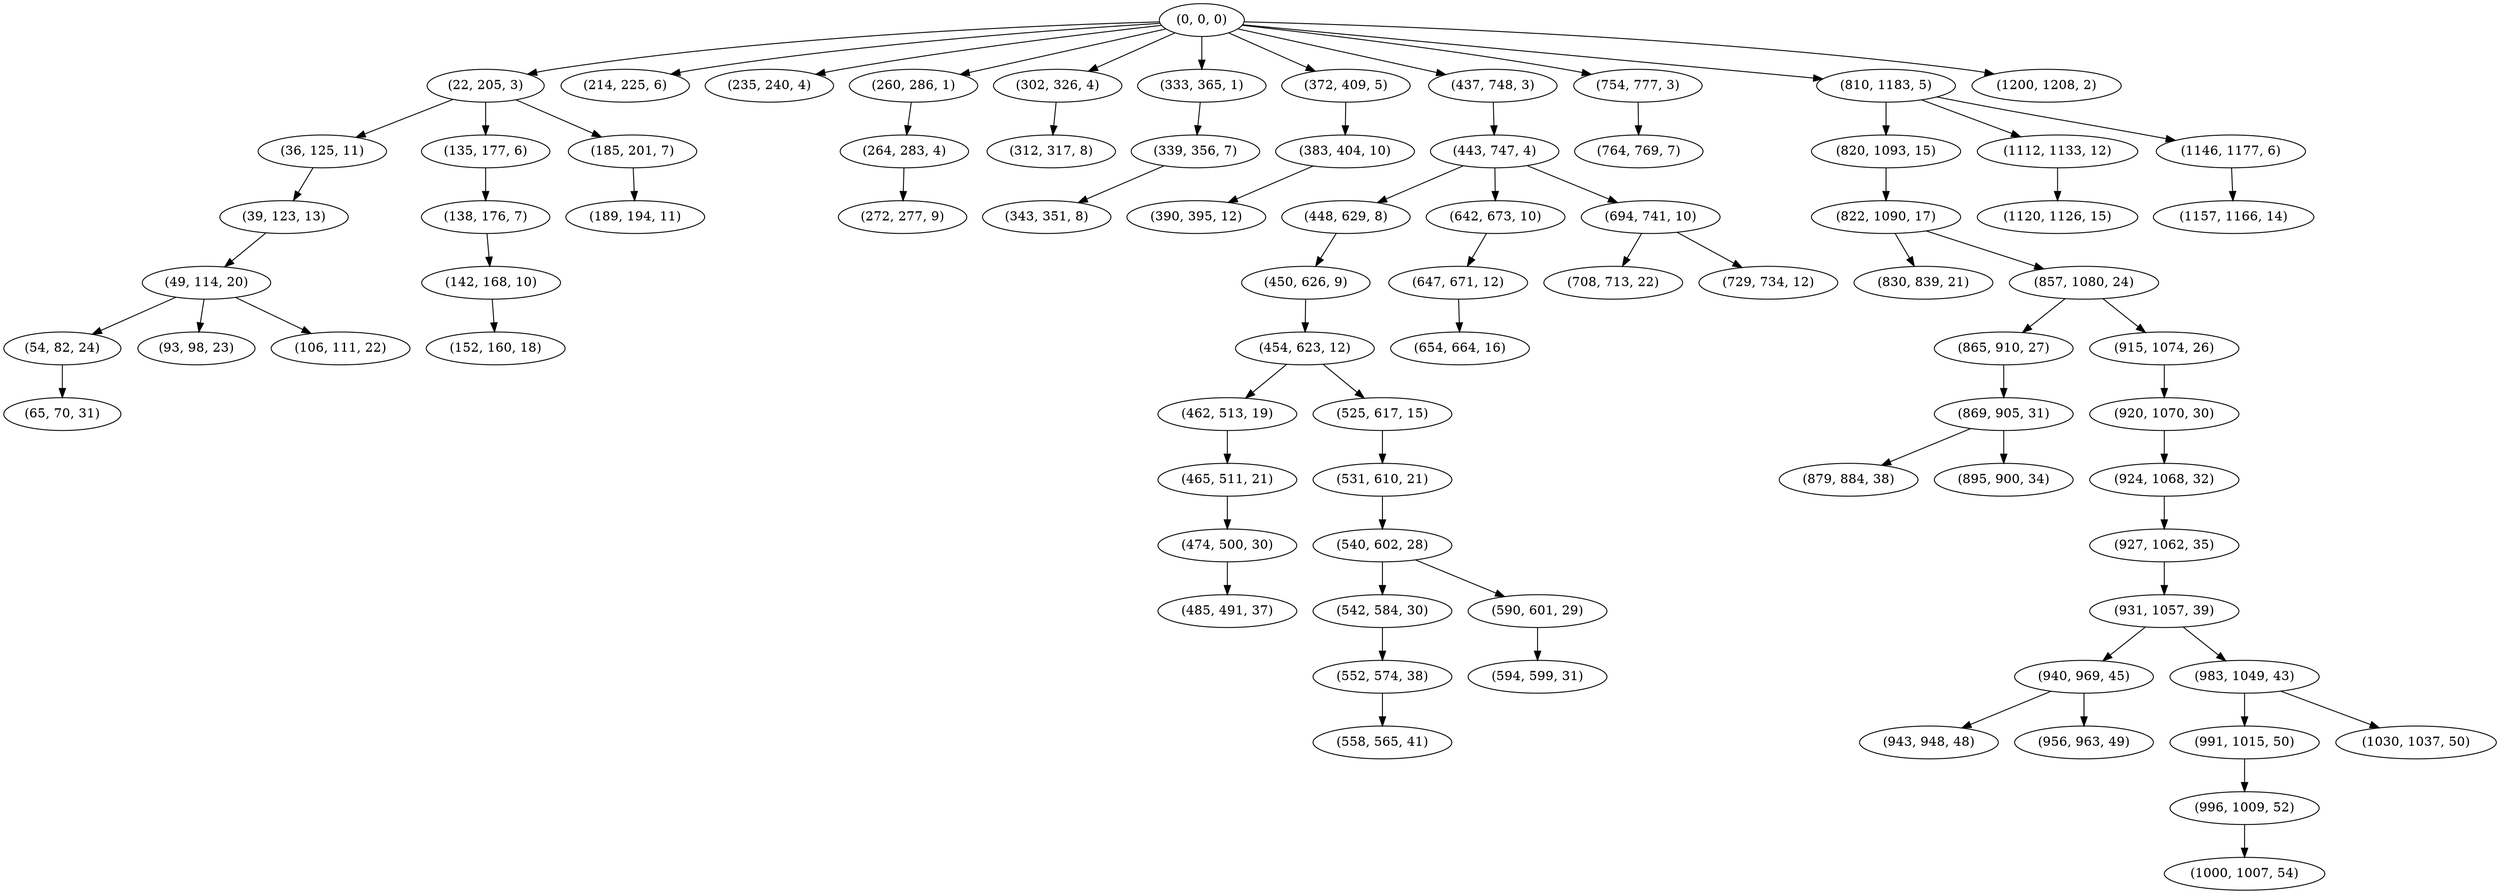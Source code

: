 digraph tree {
    "(0, 0, 0)";
    "(22, 205, 3)";
    "(36, 125, 11)";
    "(39, 123, 13)";
    "(49, 114, 20)";
    "(54, 82, 24)";
    "(65, 70, 31)";
    "(93, 98, 23)";
    "(106, 111, 22)";
    "(135, 177, 6)";
    "(138, 176, 7)";
    "(142, 168, 10)";
    "(152, 160, 18)";
    "(185, 201, 7)";
    "(189, 194, 11)";
    "(214, 225, 6)";
    "(235, 240, 4)";
    "(260, 286, 1)";
    "(264, 283, 4)";
    "(272, 277, 9)";
    "(302, 326, 4)";
    "(312, 317, 8)";
    "(333, 365, 1)";
    "(339, 356, 7)";
    "(343, 351, 8)";
    "(372, 409, 5)";
    "(383, 404, 10)";
    "(390, 395, 12)";
    "(437, 748, 3)";
    "(443, 747, 4)";
    "(448, 629, 8)";
    "(450, 626, 9)";
    "(454, 623, 12)";
    "(462, 513, 19)";
    "(465, 511, 21)";
    "(474, 500, 30)";
    "(485, 491, 37)";
    "(525, 617, 15)";
    "(531, 610, 21)";
    "(540, 602, 28)";
    "(542, 584, 30)";
    "(552, 574, 38)";
    "(558, 565, 41)";
    "(590, 601, 29)";
    "(594, 599, 31)";
    "(642, 673, 10)";
    "(647, 671, 12)";
    "(654, 664, 16)";
    "(694, 741, 10)";
    "(708, 713, 22)";
    "(729, 734, 12)";
    "(754, 777, 3)";
    "(764, 769, 7)";
    "(810, 1183, 5)";
    "(820, 1093, 15)";
    "(822, 1090, 17)";
    "(830, 839, 21)";
    "(857, 1080, 24)";
    "(865, 910, 27)";
    "(869, 905, 31)";
    "(879, 884, 38)";
    "(895, 900, 34)";
    "(915, 1074, 26)";
    "(920, 1070, 30)";
    "(924, 1068, 32)";
    "(927, 1062, 35)";
    "(931, 1057, 39)";
    "(940, 969, 45)";
    "(943, 948, 48)";
    "(956, 963, 49)";
    "(983, 1049, 43)";
    "(991, 1015, 50)";
    "(996, 1009, 52)";
    "(1000, 1007, 54)";
    "(1030, 1037, 50)";
    "(1112, 1133, 12)";
    "(1120, 1126, 15)";
    "(1146, 1177, 6)";
    "(1157, 1166, 14)";
    "(1200, 1208, 2)";
    "(0, 0, 0)" -> "(22, 205, 3)";
    "(0, 0, 0)" -> "(214, 225, 6)";
    "(0, 0, 0)" -> "(235, 240, 4)";
    "(0, 0, 0)" -> "(260, 286, 1)";
    "(0, 0, 0)" -> "(302, 326, 4)";
    "(0, 0, 0)" -> "(333, 365, 1)";
    "(0, 0, 0)" -> "(372, 409, 5)";
    "(0, 0, 0)" -> "(437, 748, 3)";
    "(0, 0, 0)" -> "(754, 777, 3)";
    "(0, 0, 0)" -> "(810, 1183, 5)";
    "(0, 0, 0)" -> "(1200, 1208, 2)";
    "(22, 205, 3)" -> "(36, 125, 11)";
    "(22, 205, 3)" -> "(135, 177, 6)";
    "(22, 205, 3)" -> "(185, 201, 7)";
    "(36, 125, 11)" -> "(39, 123, 13)";
    "(39, 123, 13)" -> "(49, 114, 20)";
    "(49, 114, 20)" -> "(54, 82, 24)";
    "(49, 114, 20)" -> "(93, 98, 23)";
    "(49, 114, 20)" -> "(106, 111, 22)";
    "(54, 82, 24)" -> "(65, 70, 31)";
    "(135, 177, 6)" -> "(138, 176, 7)";
    "(138, 176, 7)" -> "(142, 168, 10)";
    "(142, 168, 10)" -> "(152, 160, 18)";
    "(185, 201, 7)" -> "(189, 194, 11)";
    "(260, 286, 1)" -> "(264, 283, 4)";
    "(264, 283, 4)" -> "(272, 277, 9)";
    "(302, 326, 4)" -> "(312, 317, 8)";
    "(333, 365, 1)" -> "(339, 356, 7)";
    "(339, 356, 7)" -> "(343, 351, 8)";
    "(372, 409, 5)" -> "(383, 404, 10)";
    "(383, 404, 10)" -> "(390, 395, 12)";
    "(437, 748, 3)" -> "(443, 747, 4)";
    "(443, 747, 4)" -> "(448, 629, 8)";
    "(443, 747, 4)" -> "(642, 673, 10)";
    "(443, 747, 4)" -> "(694, 741, 10)";
    "(448, 629, 8)" -> "(450, 626, 9)";
    "(450, 626, 9)" -> "(454, 623, 12)";
    "(454, 623, 12)" -> "(462, 513, 19)";
    "(454, 623, 12)" -> "(525, 617, 15)";
    "(462, 513, 19)" -> "(465, 511, 21)";
    "(465, 511, 21)" -> "(474, 500, 30)";
    "(474, 500, 30)" -> "(485, 491, 37)";
    "(525, 617, 15)" -> "(531, 610, 21)";
    "(531, 610, 21)" -> "(540, 602, 28)";
    "(540, 602, 28)" -> "(542, 584, 30)";
    "(540, 602, 28)" -> "(590, 601, 29)";
    "(542, 584, 30)" -> "(552, 574, 38)";
    "(552, 574, 38)" -> "(558, 565, 41)";
    "(590, 601, 29)" -> "(594, 599, 31)";
    "(642, 673, 10)" -> "(647, 671, 12)";
    "(647, 671, 12)" -> "(654, 664, 16)";
    "(694, 741, 10)" -> "(708, 713, 22)";
    "(694, 741, 10)" -> "(729, 734, 12)";
    "(754, 777, 3)" -> "(764, 769, 7)";
    "(810, 1183, 5)" -> "(820, 1093, 15)";
    "(810, 1183, 5)" -> "(1112, 1133, 12)";
    "(810, 1183, 5)" -> "(1146, 1177, 6)";
    "(820, 1093, 15)" -> "(822, 1090, 17)";
    "(822, 1090, 17)" -> "(830, 839, 21)";
    "(822, 1090, 17)" -> "(857, 1080, 24)";
    "(857, 1080, 24)" -> "(865, 910, 27)";
    "(857, 1080, 24)" -> "(915, 1074, 26)";
    "(865, 910, 27)" -> "(869, 905, 31)";
    "(869, 905, 31)" -> "(879, 884, 38)";
    "(869, 905, 31)" -> "(895, 900, 34)";
    "(915, 1074, 26)" -> "(920, 1070, 30)";
    "(920, 1070, 30)" -> "(924, 1068, 32)";
    "(924, 1068, 32)" -> "(927, 1062, 35)";
    "(927, 1062, 35)" -> "(931, 1057, 39)";
    "(931, 1057, 39)" -> "(940, 969, 45)";
    "(931, 1057, 39)" -> "(983, 1049, 43)";
    "(940, 969, 45)" -> "(943, 948, 48)";
    "(940, 969, 45)" -> "(956, 963, 49)";
    "(983, 1049, 43)" -> "(991, 1015, 50)";
    "(983, 1049, 43)" -> "(1030, 1037, 50)";
    "(991, 1015, 50)" -> "(996, 1009, 52)";
    "(996, 1009, 52)" -> "(1000, 1007, 54)";
    "(1112, 1133, 12)" -> "(1120, 1126, 15)";
    "(1146, 1177, 6)" -> "(1157, 1166, 14)";
}
